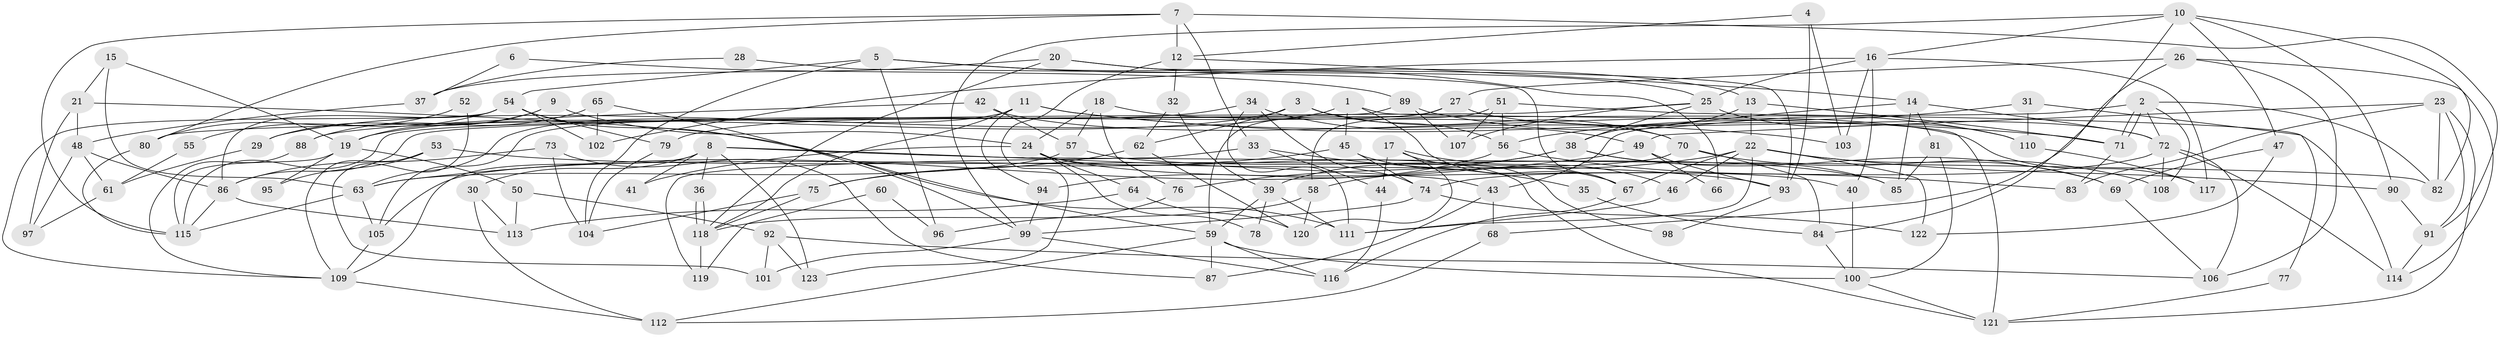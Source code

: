 // coarse degree distribution, {6: 0.18, 4: 0.14, 8: 0.1, 7: 0.16, 10: 0.04, 3: 0.12, 9: 0.1, 2: 0.02, 5: 0.12, 11: 0.02}
// Generated by graph-tools (version 1.1) at 2025/37/03/04/25 23:37:01]
// undirected, 123 vertices, 246 edges
graph export_dot {
  node [color=gray90,style=filled];
  1;
  2;
  3;
  4;
  5;
  6;
  7;
  8;
  9;
  10;
  11;
  12;
  13;
  14;
  15;
  16;
  17;
  18;
  19;
  20;
  21;
  22;
  23;
  24;
  25;
  26;
  27;
  28;
  29;
  30;
  31;
  32;
  33;
  34;
  35;
  36;
  37;
  38;
  39;
  40;
  41;
  42;
  43;
  44;
  45;
  46;
  47;
  48;
  49;
  50;
  51;
  52;
  53;
  54;
  55;
  56;
  57;
  58;
  59;
  60;
  61;
  62;
  63;
  64;
  65;
  66;
  67;
  68;
  69;
  70;
  71;
  72;
  73;
  74;
  75;
  76;
  77;
  78;
  79;
  80;
  81;
  82;
  83;
  84;
  85;
  86;
  87;
  88;
  89;
  90;
  91;
  92;
  93;
  94;
  95;
  96;
  97;
  98;
  99;
  100;
  101;
  102;
  103;
  104;
  105;
  106;
  107;
  108;
  109;
  110;
  111;
  112;
  113;
  114;
  115;
  116;
  117;
  118;
  119;
  120;
  121;
  122;
  123;
  1 -- 121;
  1 -- 67;
  1 -- 29;
  1 -- 45;
  2 -- 72;
  2 -- 71;
  2 -- 71;
  2 -- 80;
  2 -- 82;
  2 -- 108;
  3 -- 70;
  3 -- 62;
  3 -- 19;
  3 -- 56;
  4 -- 93;
  4 -- 103;
  4 -- 12;
  5 -- 104;
  5 -- 13;
  5 -- 54;
  5 -- 66;
  5 -- 96;
  6 -- 37;
  6 -- 89;
  7 -- 12;
  7 -- 80;
  7 -- 33;
  7 -- 91;
  7 -- 115;
  8 -- 123;
  8 -- 82;
  8 -- 30;
  8 -- 36;
  8 -- 41;
  8 -- 43;
  8 -- 109;
  9 -- 19;
  9 -- 29;
  9 -- 24;
  10 -- 99;
  10 -- 90;
  10 -- 16;
  10 -- 47;
  10 -- 82;
  10 -- 84;
  11 -- 63;
  11 -- 118;
  11 -- 71;
  11 -- 94;
  11 -- 103;
  12 -- 14;
  12 -- 32;
  12 -- 123;
  13 -- 38;
  13 -- 71;
  13 -- 22;
  14 -- 43;
  14 -- 81;
  14 -- 72;
  14 -- 85;
  15 -- 19;
  15 -- 63;
  15 -- 21;
  16 -- 117;
  16 -- 25;
  16 -- 40;
  16 -- 102;
  16 -- 103;
  17 -- 46;
  17 -- 120;
  17 -- 44;
  17 -- 98;
  18 -- 57;
  18 -- 70;
  18 -- 24;
  18 -- 76;
  19 -- 115;
  19 -- 50;
  19 -- 95;
  20 -- 118;
  20 -- 25;
  20 -- 37;
  20 -- 93;
  21 -- 111;
  21 -- 48;
  21 -- 97;
  22 -- 58;
  22 -- 46;
  22 -- 67;
  22 -- 69;
  22 -- 90;
  22 -- 111;
  22 -- 122;
  23 -- 82;
  23 -- 91;
  23 -- 49;
  23 -- 83;
  23 -- 121;
  24 -- 40;
  24 -- 41;
  24 -- 64;
  24 -- 78;
  24 -- 121;
  25 -- 86;
  25 -- 38;
  25 -- 107;
  25 -- 110;
  26 -- 27;
  26 -- 106;
  26 -- 68;
  26 -- 114;
  27 -- 72;
  27 -- 59;
  27 -- 105;
  28 -- 37;
  28 -- 67;
  29 -- 61;
  30 -- 112;
  30 -- 113;
  31 -- 110;
  31 -- 56;
  31 -- 77;
  32 -- 39;
  32 -- 62;
  33 -- 44;
  33 -- 35;
  33 -- 119;
  34 -- 49;
  34 -- 111;
  34 -- 74;
  34 -- 79;
  35 -- 84;
  36 -- 118;
  36 -- 118;
  37 -- 48;
  38 -- 69;
  38 -- 39;
  38 -- 76;
  38 -- 85;
  39 -- 59;
  39 -- 78;
  39 -- 111;
  40 -- 100;
  42 -- 57;
  42 -- 88;
  42 -- 117;
  43 -- 68;
  43 -- 87;
  44 -- 116;
  45 -- 74;
  45 -- 67;
  45 -- 75;
  46 -- 111;
  47 -- 122;
  47 -- 69;
  48 -- 86;
  48 -- 61;
  48 -- 97;
  49 -- 63;
  49 -- 66;
  49 -- 93;
  50 -- 113;
  50 -- 92;
  51 -- 114;
  51 -- 56;
  51 -- 58;
  51 -- 107;
  52 -- 80;
  52 -- 101;
  53 -- 93;
  53 -- 109;
  53 -- 95;
  54 -- 109;
  54 -- 55;
  54 -- 59;
  54 -- 79;
  54 -- 86;
  54 -- 102;
  55 -- 61;
  56 -- 83;
  56 -- 94;
  57 -- 85;
  57 -- 63;
  58 -- 120;
  58 -- 118;
  59 -- 100;
  59 -- 87;
  59 -- 112;
  59 -- 116;
  60 -- 96;
  60 -- 119;
  61 -- 97;
  62 -- 75;
  62 -- 120;
  63 -- 115;
  63 -- 105;
  64 -- 113;
  64 -- 120;
  65 -- 102;
  65 -- 99;
  65 -- 88;
  67 -- 116;
  68 -- 112;
  69 -- 106;
  70 -- 84;
  70 -- 108;
  70 -- 105;
  71 -- 83;
  72 -- 74;
  72 -- 106;
  72 -- 108;
  72 -- 114;
  73 -- 104;
  73 -- 87;
  73 -- 86;
  74 -- 99;
  74 -- 122;
  75 -- 118;
  75 -- 104;
  76 -- 96;
  77 -- 121;
  79 -- 104;
  80 -- 115;
  81 -- 100;
  81 -- 85;
  84 -- 100;
  86 -- 113;
  86 -- 115;
  88 -- 109;
  89 -- 115;
  89 -- 107;
  89 -- 110;
  90 -- 91;
  91 -- 114;
  92 -- 106;
  92 -- 101;
  92 -- 123;
  93 -- 98;
  94 -- 99;
  99 -- 116;
  99 -- 101;
  100 -- 121;
  105 -- 109;
  109 -- 112;
  110 -- 117;
  118 -- 119;
}
